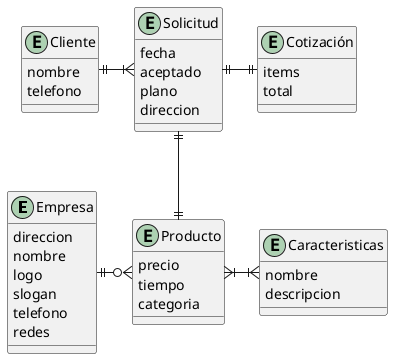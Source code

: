 @startuml MetalK_MER
    top to bottom direction
    skinparam linestyle orto

    entity emp as "Empresa"{
        direccion
        nombre
        logo
        slogan
        telefono
        redes
    }

    entity pro as "Producto"{
        precio
        tiempo
        categoria
    }

    entity sol as "Solicitud"{
        fecha
        aceptado
        plano
        direccion
    }

    entity cot as "Cotización"{
        items
        total
    }
    
    entity car as "Caracteristicas"{
        nombre
        descripcion
    }

    entity cli as "Cliente"{
        nombre
        telefono
    }

    emp ||-right-o{ pro
    pro }|-right-|{ car
    cli ||-right-|{ sol
    sol ||--|| pro
    sol ||-right-|| cot


@enduml